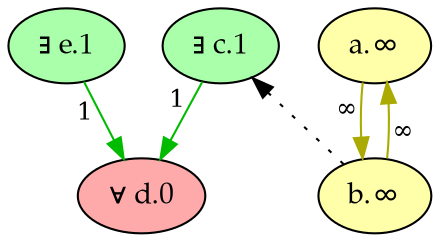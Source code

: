 digraph {
    rankdir="TB"
    node [style=filled fontname="Palatino" fontsize=14]
    node [fillcolor="#AAFFAA"]
    "e" [label="∃ e.1"]
    "c" [label="∃ c.1"]
    node [fillcolor="#FFAAAA"]
    "d" [label="∀ d.0"]
    node [fillcolor="#FFFFAA"]
    "a" [label="a.∞"]
    "b" [label="b.∞"]
    edge[labeldistance=1.5 fontsize=12]
    edge [color="#AAAA00" style="solid" dir="forward" taillabel="∞"]
           "a" -> "b" 
           "b" -> "a" 
    edge [color="#00BB00" style="solid" dir="forward" taillabel="1"]
           "c" -> "d" 
           "e" -> "d" 
    edge [color="black" style="dotted" dir="forward" taillabel="" constraint=false]
           "b" -> "c" 
    {rank = max d}
    {rank = min e c}
}
